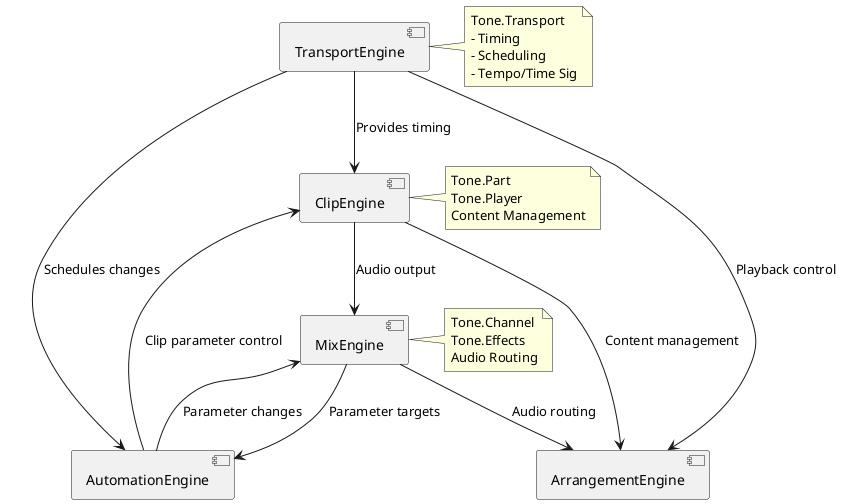 @startuml Engine Interaction

[TransportEngine] as Transport
[ClipEngine] as Clip
[MixEngine] as Mix
[AutomationEngine] as Automation
[ArrangementEngine] as Arrangement

Transport --> Clip : Provides timing
Transport --> Automation : Schedules changes
Transport --> Arrangement : Playback control

Clip --> Mix : Audio output
Clip --> Arrangement : Content management

Mix --> Arrangement : Audio routing
Mix --> Automation : Parameter targets

Automation --> Mix : Parameter changes
Automation --> Clip : Clip parameter control

note right of Transport
  Tone.Transport
  - Timing
  - Scheduling
  - Tempo/Time Sig
end note

note right of Mix
  Tone.Channel
  Tone.Effects
  Audio Routing
end note

note right of Clip
  Tone.Part
  Tone.Player
  Content Management
end note

@enduml
